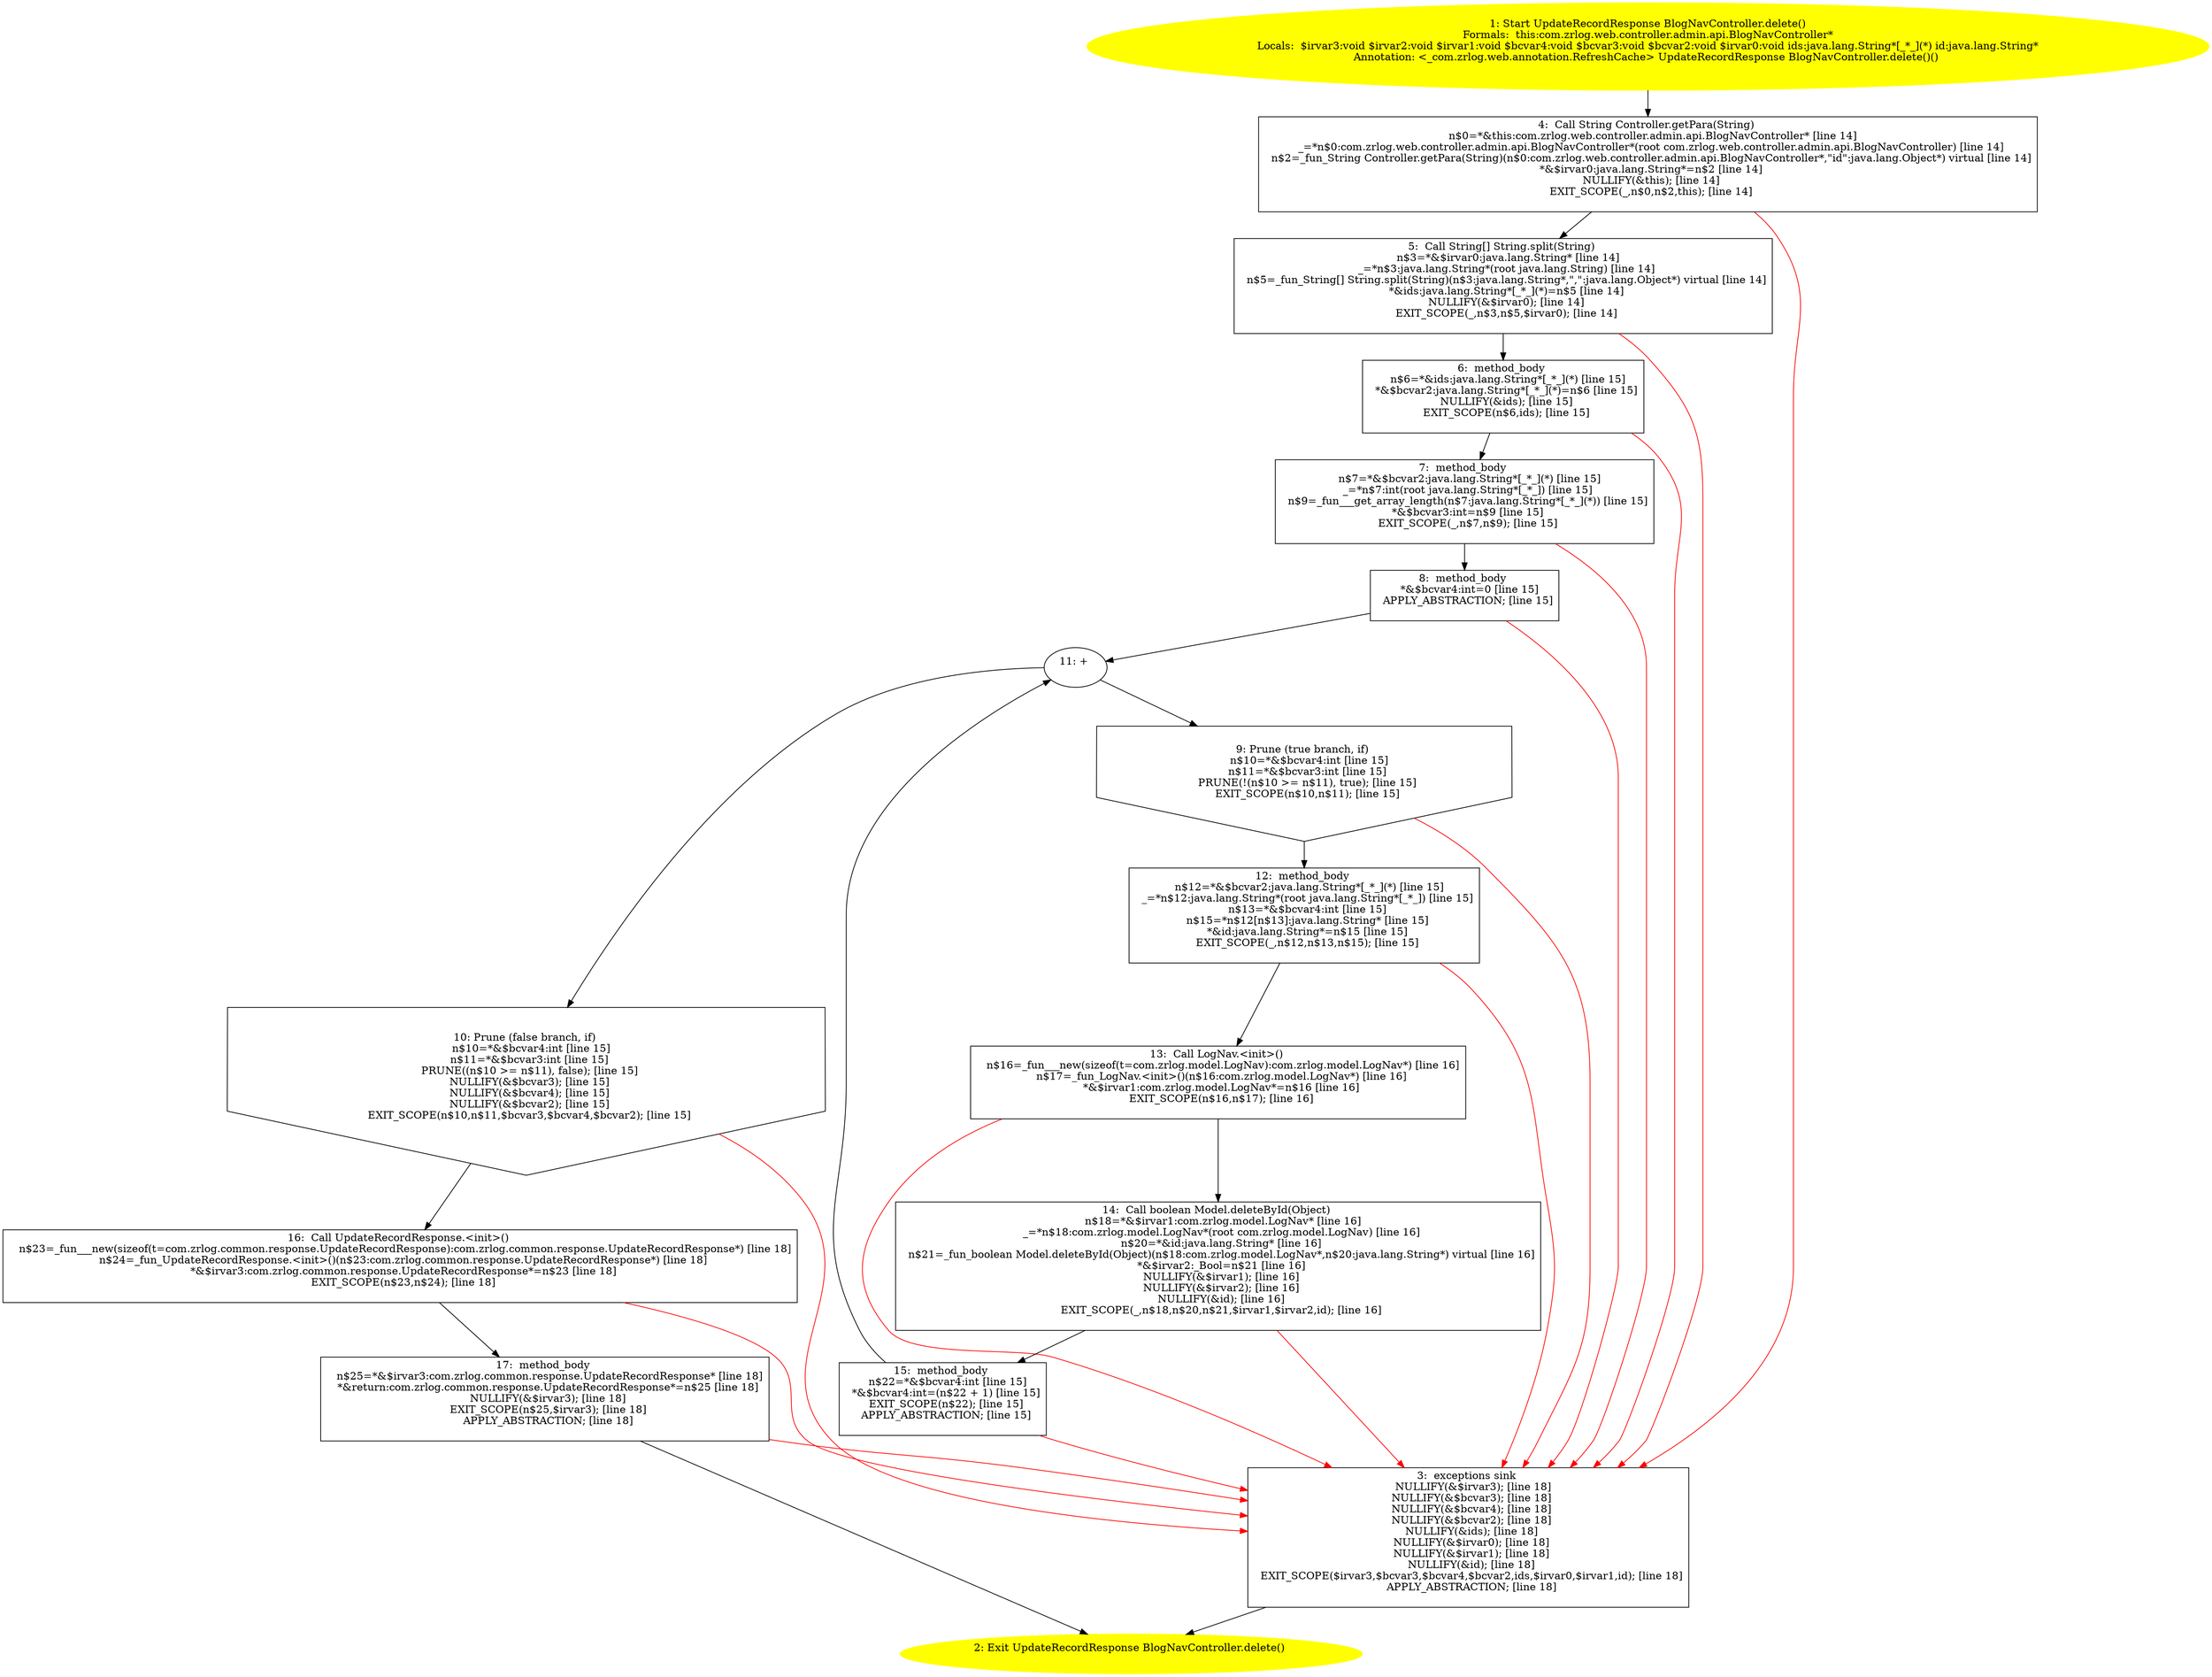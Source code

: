 /* @generated */
digraph cfg {
"com.zrlog.web.controller.admin.api.BlogNavController.delete():com.zrlog.common.response.UpdateRecord.c3d827560c6987d2e684790b782987e4_1" [label="1: Start UpdateRecordResponse BlogNavController.delete()\nFormals:  this:com.zrlog.web.controller.admin.api.BlogNavController*\nLocals:  $irvar3:void $irvar2:void $irvar1:void $bcvar4:void $bcvar3:void $bcvar2:void $irvar0:void ids:java.lang.String*[_*_](*) id:java.lang.String*\nAnnotation: <_com.zrlog.web.annotation.RefreshCache> UpdateRecordResponse BlogNavController.delete()() \n  " color=yellow style=filled]
	

	 "com.zrlog.web.controller.admin.api.BlogNavController.delete():com.zrlog.common.response.UpdateRecord.c3d827560c6987d2e684790b782987e4_1" -> "com.zrlog.web.controller.admin.api.BlogNavController.delete():com.zrlog.common.response.UpdateRecord.c3d827560c6987d2e684790b782987e4_4" ;
"com.zrlog.web.controller.admin.api.BlogNavController.delete():com.zrlog.common.response.UpdateRecord.c3d827560c6987d2e684790b782987e4_2" [label="2: Exit UpdateRecordResponse BlogNavController.delete() \n  " color=yellow style=filled]
	

"com.zrlog.web.controller.admin.api.BlogNavController.delete():com.zrlog.common.response.UpdateRecord.c3d827560c6987d2e684790b782987e4_3" [label="3:  exceptions sink \n   NULLIFY(&$irvar3); [line 18]\n  NULLIFY(&$bcvar3); [line 18]\n  NULLIFY(&$bcvar4); [line 18]\n  NULLIFY(&$bcvar2); [line 18]\n  NULLIFY(&ids); [line 18]\n  NULLIFY(&$irvar0); [line 18]\n  NULLIFY(&$irvar1); [line 18]\n  NULLIFY(&id); [line 18]\n  EXIT_SCOPE($irvar3,$bcvar3,$bcvar4,$bcvar2,ids,$irvar0,$irvar1,id); [line 18]\n  APPLY_ABSTRACTION; [line 18]\n " shape="box"]
	

	 "com.zrlog.web.controller.admin.api.BlogNavController.delete():com.zrlog.common.response.UpdateRecord.c3d827560c6987d2e684790b782987e4_3" -> "com.zrlog.web.controller.admin.api.BlogNavController.delete():com.zrlog.common.response.UpdateRecord.c3d827560c6987d2e684790b782987e4_2" ;
"com.zrlog.web.controller.admin.api.BlogNavController.delete():com.zrlog.common.response.UpdateRecord.c3d827560c6987d2e684790b782987e4_4" [label="4:  Call String Controller.getPara(String) \n   n$0=*&this:com.zrlog.web.controller.admin.api.BlogNavController* [line 14]\n  _=*n$0:com.zrlog.web.controller.admin.api.BlogNavController*(root com.zrlog.web.controller.admin.api.BlogNavController) [line 14]\n  n$2=_fun_String Controller.getPara(String)(n$0:com.zrlog.web.controller.admin.api.BlogNavController*,\"id\":java.lang.Object*) virtual [line 14]\n  *&$irvar0:java.lang.String*=n$2 [line 14]\n  NULLIFY(&this); [line 14]\n  EXIT_SCOPE(_,n$0,n$2,this); [line 14]\n " shape="box"]
	

	 "com.zrlog.web.controller.admin.api.BlogNavController.delete():com.zrlog.common.response.UpdateRecord.c3d827560c6987d2e684790b782987e4_4" -> "com.zrlog.web.controller.admin.api.BlogNavController.delete():com.zrlog.common.response.UpdateRecord.c3d827560c6987d2e684790b782987e4_5" ;
	 "com.zrlog.web.controller.admin.api.BlogNavController.delete():com.zrlog.common.response.UpdateRecord.c3d827560c6987d2e684790b782987e4_4" -> "com.zrlog.web.controller.admin.api.BlogNavController.delete():com.zrlog.common.response.UpdateRecord.c3d827560c6987d2e684790b782987e4_3" [color="red" ];
"com.zrlog.web.controller.admin.api.BlogNavController.delete():com.zrlog.common.response.UpdateRecord.c3d827560c6987d2e684790b782987e4_5" [label="5:  Call String[] String.split(String) \n   n$3=*&$irvar0:java.lang.String* [line 14]\n  _=*n$3:java.lang.String*(root java.lang.String) [line 14]\n  n$5=_fun_String[] String.split(String)(n$3:java.lang.String*,\",\":java.lang.Object*) virtual [line 14]\n  *&ids:java.lang.String*[_*_](*)=n$5 [line 14]\n  NULLIFY(&$irvar0); [line 14]\n  EXIT_SCOPE(_,n$3,n$5,$irvar0); [line 14]\n " shape="box"]
	

	 "com.zrlog.web.controller.admin.api.BlogNavController.delete():com.zrlog.common.response.UpdateRecord.c3d827560c6987d2e684790b782987e4_5" -> "com.zrlog.web.controller.admin.api.BlogNavController.delete():com.zrlog.common.response.UpdateRecord.c3d827560c6987d2e684790b782987e4_6" ;
	 "com.zrlog.web.controller.admin.api.BlogNavController.delete():com.zrlog.common.response.UpdateRecord.c3d827560c6987d2e684790b782987e4_5" -> "com.zrlog.web.controller.admin.api.BlogNavController.delete():com.zrlog.common.response.UpdateRecord.c3d827560c6987d2e684790b782987e4_3" [color="red" ];
"com.zrlog.web.controller.admin.api.BlogNavController.delete():com.zrlog.common.response.UpdateRecord.c3d827560c6987d2e684790b782987e4_6" [label="6:  method_body \n   n$6=*&ids:java.lang.String*[_*_](*) [line 15]\n  *&$bcvar2:java.lang.String*[_*_](*)=n$6 [line 15]\n  NULLIFY(&ids); [line 15]\n  EXIT_SCOPE(n$6,ids); [line 15]\n " shape="box"]
	

	 "com.zrlog.web.controller.admin.api.BlogNavController.delete():com.zrlog.common.response.UpdateRecord.c3d827560c6987d2e684790b782987e4_6" -> "com.zrlog.web.controller.admin.api.BlogNavController.delete():com.zrlog.common.response.UpdateRecord.c3d827560c6987d2e684790b782987e4_7" ;
	 "com.zrlog.web.controller.admin.api.BlogNavController.delete():com.zrlog.common.response.UpdateRecord.c3d827560c6987d2e684790b782987e4_6" -> "com.zrlog.web.controller.admin.api.BlogNavController.delete():com.zrlog.common.response.UpdateRecord.c3d827560c6987d2e684790b782987e4_3" [color="red" ];
"com.zrlog.web.controller.admin.api.BlogNavController.delete():com.zrlog.common.response.UpdateRecord.c3d827560c6987d2e684790b782987e4_7" [label="7:  method_body \n   n$7=*&$bcvar2:java.lang.String*[_*_](*) [line 15]\n  _=*n$7:int(root java.lang.String*[_*_]) [line 15]\n  n$9=_fun___get_array_length(n$7:java.lang.String*[_*_](*)) [line 15]\n  *&$bcvar3:int=n$9 [line 15]\n  EXIT_SCOPE(_,n$7,n$9); [line 15]\n " shape="box"]
	

	 "com.zrlog.web.controller.admin.api.BlogNavController.delete():com.zrlog.common.response.UpdateRecord.c3d827560c6987d2e684790b782987e4_7" -> "com.zrlog.web.controller.admin.api.BlogNavController.delete():com.zrlog.common.response.UpdateRecord.c3d827560c6987d2e684790b782987e4_8" ;
	 "com.zrlog.web.controller.admin.api.BlogNavController.delete():com.zrlog.common.response.UpdateRecord.c3d827560c6987d2e684790b782987e4_7" -> "com.zrlog.web.controller.admin.api.BlogNavController.delete():com.zrlog.common.response.UpdateRecord.c3d827560c6987d2e684790b782987e4_3" [color="red" ];
"com.zrlog.web.controller.admin.api.BlogNavController.delete():com.zrlog.common.response.UpdateRecord.c3d827560c6987d2e684790b782987e4_8" [label="8:  method_body \n   *&$bcvar4:int=0 [line 15]\n  APPLY_ABSTRACTION; [line 15]\n " shape="box"]
	

	 "com.zrlog.web.controller.admin.api.BlogNavController.delete():com.zrlog.common.response.UpdateRecord.c3d827560c6987d2e684790b782987e4_8" -> "com.zrlog.web.controller.admin.api.BlogNavController.delete():com.zrlog.common.response.UpdateRecord.c3d827560c6987d2e684790b782987e4_11" ;
	 "com.zrlog.web.controller.admin.api.BlogNavController.delete():com.zrlog.common.response.UpdateRecord.c3d827560c6987d2e684790b782987e4_8" -> "com.zrlog.web.controller.admin.api.BlogNavController.delete():com.zrlog.common.response.UpdateRecord.c3d827560c6987d2e684790b782987e4_3" [color="red" ];
"com.zrlog.web.controller.admin.api.BlogNavController.delete():com.zrlog.common.response.UpdateRecord.c3d827560c6987d2e684790b782987e4_9" [label="9: Prune (true branch, if) \n   n$10=*&$bcvar4:int [line 15]\n  n$11=*&$bcvar3:int [line 15]\n  PRUNE(!(n$10 >= n$11), true); [line 15]\n  EXIT_SCOPE(n$10,n$11); [line 15]\n " shape="invhouse"]
	

	 "com.zrlog.web.controller.admin.api.BlogNavController.delete():com.zrlog.common.response.UpdateRecord.c3d827560c6987d2e684790b782987e4_9" -> "com.zrlog.web.controller.admin.api.BlogNavController.delete():com.zrlog.common.response.UpdateRecord.c3d827560c6987d2e684790b782987e4_12" ;
	 "com.zrlog.web.controller.admin.api.BlogNavController.delete():com.zrlog.common.response.UpdateRecord.c3d827560c6987d2e684790b782987e4_9" -> "com.zrlog.web.controller.admin.api.BlogNavController.delete():com.zrlog.common.response.UpdateRecord.c3d827560c6987d2e684790b782987e4_3" [color="red" ];
"com.zrlog.web.controller.admin.api.BlogNavController.delete():com.zrlog.common.response.UpdateRecord.c3d827560c6987d2e684790b782987e4_10" [label="10: Prune (false branch, if) \n   n$10=*&$bcvar4:int [line 15]\n  n$11=*&$bcvar3:int [line 15]\n  PRUNE((n$10 >= n$11), false); [line 15]\n  NULLIFY(&$bcvar3); [line 15]\n  NULLIFY(&$bcvar4); [line 15]\n  NULLIFY(&$bcvar2); [line 15]\n  EXIT_SCOPE(n$10,n$11,$bcvar3,$bcvar4,$bcvar2); [line 15]\n " shape="invhouse"]
	

	 "com.zrlog.web.controller.admin.api.BlogNavController.delete():com.zrlog.common.response.UpdateRecord.c3d827560c6987d2e684790b782987e4_10" -> "com.zrlog.web.controller.admin.api.BlogNavController.delete():com.zrlog.common.response.UpdateRecord.c3d827560c6987d2e684790b782987e4_16" ;
	 "com.zrlog.web.controller.admin.api.BlogNavController.delete():com.zrlog.common.response.UpdateRecord.c3d827560c6987d2e684790b782987e4_10" -> "com.zrlog.web.controller.admin.api.BlogNavController.delete():com.zrlog.common.response.UpdateRecord.c3d827560c6987d2e684790b782987e4_3" [color="red" ];
"com.zrlog.web.controller.admin.api.BlogNavController.delete():com.zrlog.common.response.UpdateRecord.c3d827560c6987d2e684790b782987e4_11" [label="11: + \n  " ]
	

	 "com.zrlog.web.controller.admin.api.BlogNavController.delete():com.zrlog.common.response.UpdateRecord.c3d827560c6987d2e684790b782987e4_11" -> "com.zrlog.web.controller.admin.api.BlogNavController.delete():com.zrlog.common.response.UpdateRecord.c3d827560c6987d2e684790b782987e4_9" ;
	 "com.zrlog.web.controller.admin.api.BlogNavController.delete():com.zrlog.common.response.UpdateRecord.c3d827560c6987d2e684790b782987e4_11" -> "com.zrlog.web.controller.admin.api.BlogNavController.delete():com.zrlog.common.response.UpdateRecord.c3d827560c6987d2e684790b782987e4_10" ;
"com.zrlog.web.controller.admin.api.BlogNavController.delete():com.zrlog.common.response.UpdateRecord.c3d827560c6987d2e684790b782987e4_12" [label="12:  method_body \n   n$12=*&$bcvar2:java.lang.String*[_*_](*) [line 15]\n  _=*n$12:java.lang.String*(root java.lang.String*[_*_]) [line 15]\n  n$13=*&$bcvar4:int [line 15]\n  n$15=*n$12[n$13]:java.lang.String* [line 15]\n  *&id:java.lang.String*=n$15 [line 15]\n  EXIT_SCOPE(_,n$12,n$13,n$15); [line 15]\n " shape="box"]
	

	 "com.zrlog.web.controller.admin.api.BlogNavController.delete():com.zrlog.common.response.UpdateRecord.c3d827560c6987d2e684790b782987e4_12" -> "com.zrlog.web.controller.admin.api.BlogNavController.delete():com.zrlog.common.response.UpdateRecord.c3d827560c6987d2e684790b782987e4_13" ;
	 "com.zrlog.web.controller.admin.api.BlogNavController.delete():com.zrlog.common.response.UpdateRecord.c3d827560c6987d2e684790b782987e4_12" -> "com.zrlog.web.controller.admin.api.BlogNavController.delete():com.zrlog.common.response.UpdateRecord.c3d827560c6987d2e684790b782987e4_3" [color="red" ];
"com.zrlog.web.controller.admin.api.BlogNavController.delete():com.zrlog.common.response.UpdateRecord.c3d827560c6987d2e684790b782987e4_13" [label="13:  Call LogNav.<init>() \n   n$16=_fun___new(sizeof(t=com.zrlog.model.LogNav):com.zrlog.model.LogNav*) [line 16]\n  n$17=_fun_LogNav.<init>()(n$16:com.zrlog.model.LogNav*) [line 16]\n  *&$irvar1:com.zrlog.model.LogNav*=n$16 [line 16]\n  EXIT_SCOPE(n$16,n$17); [line 16]\n " shape="box"]
	

	 "com.zrlog.web.controller.admin.api.BlogNavController.delete():com.zrlog.common.response.UpdateRecord.c3d827560c6987d2e684790b782987e4_13" -> "com.zrlog.web.controller.admin.api.BlogNavController.delete():com.zrlog.common.response.UpdateRecord.c3d827560c6987d2e684790b782987e4_14" ;
	 "com.zrlog.web.controller.admin.api.BlogNavController.delete():com.zrlog.common.response.UpdateRecord.c3d827560c6987d2e684790b782987e4_13" -> "com.zrlog.web.controller.admin.api.BlogNavController.delete():com.zrlog.common.response.UpdateRecord.c3d827560c6987d2e684790b782987e4_3" [color="red" ];
"com.zrlog.web.controller.admin.api.BlogNavController.delete():com.zrlog.common.response.UpdateRecord.c3d827560c6987d2e684790b782987e4_14" [label="14:  Call boolean Model.deleteById(Object) \n   n$18=*&$irvar1:com.zrlog.model.LogNav* [line 16]\n  _=*n$18:com.zrlog.model.LogNav*(root com.zrlog.model.LogNav) [line 16]\n  n$20=*&id:java.lang.String* [line 16]\n  n$21=_fun_boolean Model.deleteById(Object)(n$18:com.zrlog.model.LogNav*,n$20:java.lang.String*) virtual [line 16]\n  *&$irvar2:_Bool=n$21 [line 16]\n  NULLIFY(&$irvar1); [line 16]\n  NULLIFY(&$irvar2); [line 16]\n  NULLIFY(&id); [line 16]\n  EXIT_SCOPE(_,n$18,n$20,n$21,$irvar1,$irvar2,id); [line 16]\n " shape="box"]
	

	 "com.zrlog.web.controller.admin.api.BlogNavController.delete():com.zrlog.common.response.UpdateRecord.c3d827560c6987d2e684790b782987e4_14" -> "com.zrlog.web.controller.admin.api.BlogNavController.delete():com.zrlog.common.response.UpdateRecord.c3d827560c6987d2e684790b782987e4_15" ;
	 "com.zrlog.web.controller.admin.api.BlogNavController.delete():com.zrlog.common.response.UpdateRecord.c3d827560c6987d2e684790b782987e4_14" -> "com.zrlog.web.controller.admin.api.BlogNavController.delete():com.zrlog.common.response.UpdateRecord.c3d827560c6987d2e684790b782987e4_3" [color="red" ];
"com.zrlog.web.controller.admin.api.BlogNavController.delete():com.zrlog.common.response.UpdateRecord.c3d827560c6987d2e684790b782987e4_15" [label="15:  method_body \n   n$22=*&$bcvar4:int [line 15]\n  *&$bcvar4:int=(n$22 + 1) [line 15]\n  EXIT_SCOPE(n$22); [line 15]\n  APPLY_ABSTRACTION; [line 15]\n " shape="box"]
	

	 "com.zrlog.web.controller.admin.api.BlogNavController.delete():com.zrlog.common.response.UpdateRecord.c3d827560c6987d2e684790b782987e4_15" -> "com.zrlog.web.controller.admin.api.BlogNavController.delete():com.zrlog.common.response.UpdateRecord.c3d827560c6987d2e684790b782987e4_11" ;
	 "com.zrlog.web.controller.admin.api.BlogNavController.delete():com.zrlog.common.response.UpdateRecord.c3d827560c6987d2e684790b782987e4_15" -> "com.zrlog.web.controller.admin.api.BlogNavController.delete():com.zrlog.common.response.UpdateRecord.c3d827560c6987d2e684790b782987e4_3" [color="red" ];
"com.zrlog.web.controller.admin.api.BlogNavController.delete():com.zrlog.common.response.UpdateRecord.c3d827560c6987d2e684790b782987e4_16" [label="16:  Call UpdateRecordResponse.<init>() \n   n$23=_fun___new(sizeof(t=com.zrlog.common.response.UpdateRecordResponse):com.zrlog.common.response.UpdateRecordResponse*) [line 18]\n  n$24=_fun_UpdateRecordResponse.<init>()(n$23:com.zrlog.common.response.UpdateRecordResponse*) [line 18]\n  *&$irvar3:com.zrlog.common.response.UpdateRecordResponse*=n$23 [line 18]\n  EXIT_SCOPE(n$23,n$24); [line 18]\n " shape="box"]
	

	 "com.zrlog.web.controller.admin.api.BlogNavController.delete():com.zrlog.common.response.UpdateRecord.c3d827560c6987d2e684790b782987e4_16" -> "com.zrlog.web.controller.admin.api.BlogNavController.delete():com.zrlog.common.response.UpdateRecord.c3d827560c6987d2e684790b782987e4_17" ;
	 "com.zrlog.web.controller.admin.api.BlogNavController.delete():com.zrlog.common.response.UpdateRecord.c3d827560c6987d2e684790b782987e4_16" -> "com.zrlog.web.controller.admin.api.BlogNavController.delete():com.zrlog.common.response.UpdateRecord.c3d827560c6987d2e684790b782987e4_3" [color="red" ];
"com.zrlog.web.controller.admin.api.BlogNavController.delete():com.zrlog.common.response.UpdateRecord.c3d827560c6987d2e684790b782987e4_17" [label="17:  method_body \n   n$25=*&$irvar3:com.zrlog.common.response.UpdateRecordResponse* [line 18]\n  *&return:com.zrlog.common.response.UpdateRecordResponse*=n$25 [line 18]\n  NULLIFY(&$irvar3); [line 18]\n  EXIT_SCOPE(n$25,$irvar3); [line 18]\n  APPLY_ABSTRACTION; [line 18]\n " shape="box"]
	

	 "com.zrlog.web.controller.admin.api.BlogNavController.delete():com.zrlog.common.response.UpdateRecord.c3d827560c6987d2e684790b782987e4_17" -> "com.zrlog.web.controller.admin.api.BlogNavController.delete():com.zrlog.common.response.UpdateRecord.c3d827560c6987d2e684790b782987e4_2" ;
	 "com.zrlog.web.controller.admin.api.BlogNavController.delete():com.zrlog.common.response.UpdateRecord.c3d827560c6987d2e684790b782987e4_17" -> "com.zrlog.web.controller.admin.api.BlogNavController.delete():com.zrlog.common.response.UpdateRecord.c3d827560c6987d2e684790b782987e4_3" [color="red" ];
}
